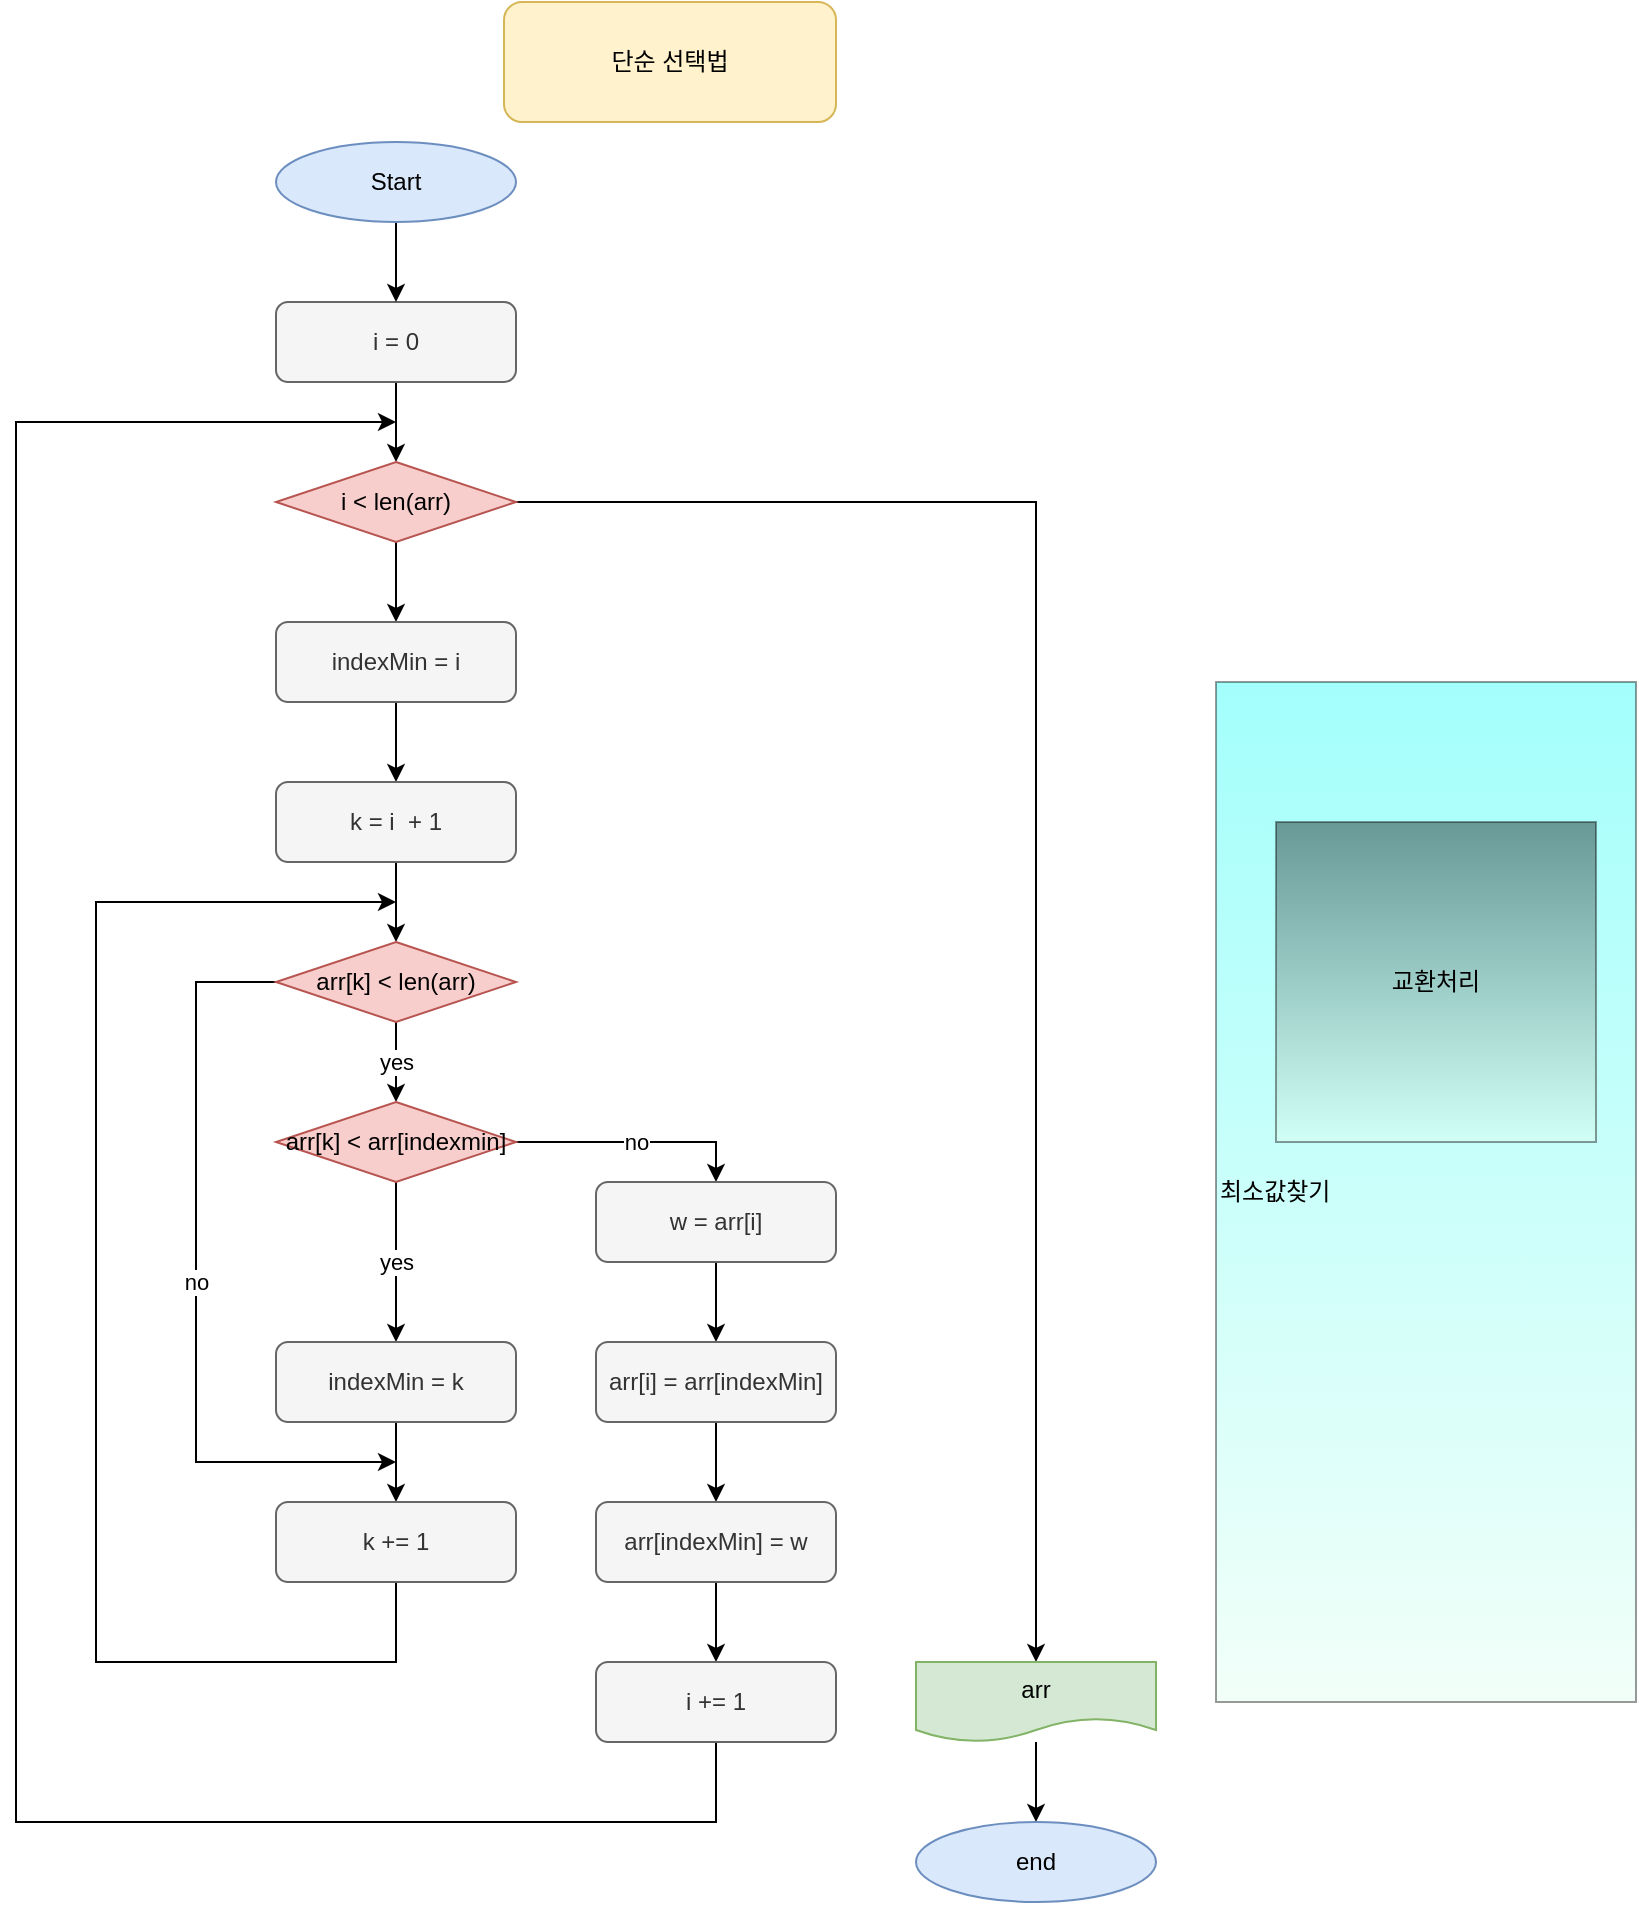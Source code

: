 <mxfile version="16.5.6" type="device"><diagram id="E3crA2sd5AW34igaXDqi" name="Page-1"><mxGraphModel dx="1038" dy="528" grid="1" gridSize="10" guides="1" tooltips="1" connect="1" arrows="1" fold="1" page="1" pageScale="1" pageWidth="827" pageHeight="1169" math="0" shadow="0"><root><mxCell id="0"/><mxCell id="1" parent="0"/><mxCell id="kuJ7Yinx6QFArf9EImIf-30" value="" style="edgeStyle=orthogonalEdgeStyle;rounded=0;orthogonalLoop=1;jettySize=auto;html=1;" edge="1" parent="1" source="kuJ7Yinx6QFArf9EImIf-10" target="kuJ7Yinx6QFArf9EImIf-19"><mxGeometry relative="1" as="geometry"/></mxCell><mxCell id="kuJ7Yinx6QFArf9EImIf-10" value="i = 0" style="rounded=1;whiteSpace=wrap;html=1;fillColor=#f5f5f5;fontColor=#333333;strokeColor=#666666;" vertex="1" parent="1"><mxGeometry x="240" y="160" width="120" height="40" as="geometry"/></mxCell><mxCell id="kuJ7Yinx6QFArf9EImIf-11" value="" style="edgeStyle=orthogonalEdgeStyle;rounded=0;orthogonalLoop=1;jettySize=auto;html=1;" edge="1" parent="1" source="kuJ7Yinx6QFArf9EImIf-12" target="kuJ7Yinx6QFArf9EImIf-10"><mxGeometry relative="1" as="geometry"/></mxCell><mxCell id="kuJ7Yinx6QFArf9EImIf-12" value="Start" style="ellipse;whiteSpace=wrap;html=1;fillColor=#dae8fc;strokeColor=#6c8ebf;" vertex="1" parent="1"><mxGeometry x="240" y="80" width="120" height="40" as="geometry"/></mxCell><mxCell id="kuJ7Yinx6QFArf9EImIf-13" value="단순 선택법" style="rounded=1;whiteSpace=wrap;html=1;fillColor=#fff2cc;strokeColor=#d6b656;" vertex="1" parent="1"><mxGeometry x="354" y="10" width="166" height="60" as="geometry"/></mxCell><mxCell id="kuJ7Yinx6QFArf9EImIf-18" value="최소값찾기" style="rounded=0;whiteSpace=wrap;html=1;fillColor=#19FFF7;gradientColor=#DFFFEF;opacity=40;align=left;" vertex="1" parent="1"><mxGeometry x="710" y="350" width="210" height="510" as="geometry"/></mxCell><mxCell id="kuJ7Yinx6QFArf9EImIf-31" value="" style="edgeStyle=orthogonalEdgeStyle;rounded=0;orthogonalLoop=1;jettySize=auto;html=1;" edge="1" parent="1" source="kuJ7Yinx6QFArf9EImIf-19" target="kuJ7Yinx6QFArf9EImIf-21"><mxGeometry relative="1" as="geometry"/></mxCell><mxCell id="kuJ7Yinx6QFArf9EImIf-59" style="edgeStyle=orthogonalEdgeStyle;rounded=0;orthogonalLoop=1;jettySize=auto;html=1;exitX=1;exitY=0.5;exitDx=0;exitDy=0;entryX=0.5;entryY=0;entryDx=0;entryDy=0;" edge="1" parent="1" source="kuJ7Yinx6QFArf9EImIf-19" target="kuJ7Yinx6QFArf9EImIf-39"><mxGeometry relative="1" as="geometry"/></mxCell><mxCell id="kuJ7Yinx6QFArf9EImIf-19" value="i &amp;lt; len(arr)" style="rhombus;whiteSpace=wrap;html=1;fillColor=#f8cecc;strokeColor=#b85450;" vertex="1" parent="1"><mxGeometry x="240" y="240" width="120" height="40" as="geometry"/></mxCell><mxCell id="kuJ7Yinx6QFArf9EImIf-20" value="교환처리" style="rounded=0;whiteSpace=wrap;html=1;fillColor=#dffef;gradientColor=#DFFFEF;opacity=40;" vertex="1" parent="1"><mxGeometry x="740" y="420" width="160" height="160" as="geometry"/></mxCell><mxCell id="kuJ7Yinx6QFArf9EImIf-32" value="" style="edgeStyle=orthogonalEdgeStyle;rounded=0;orthogonalLoop=1;jettySize=auto;html=1;" edge="1" parent="1" source="kuJ7Yinx6QFArf9EImIf-21" target="kuJ7Yinx6QFArf9EImIf-23"><mxGeometry relative="1" as="geometry"/></mxCell><mxCell id="kuJ7Yinx6QFArf9EImIf-21" value="indexMin = i" style="rounded=1;whiteSpace=wrap;html=1;fillColor=#f5f5f5;fontColor=#333333;strokeColor=#666666;" vertex="1" parent="1"><mxGeometry x="240" y="320" width="120" height="40" as="geometry"/></mxCell><mxCell id="kuJ7Yinx6QFArf9EImIf-33" value="" style="edgeStyle=orthogonalEdgeStyle;rounded=0;orthogonalLoop=1;jettySize=auto;html=1;" edge="1" parent="1" source="kuJ7Yinx6QFArf9EImIf-23" target="kuJ7Yinx6QFArf9EImIf-24"><mxGeometry relative="1" as="geometry"/></mxCell><mxCell id="kuJ7Yinx6QFArf9EImIf-23" value="k = i&amp;nbsp; + 1" style="rounded=1;whiteSpace=wrap;html=1;fillColor=#f5f5f5;fontColor=#333333;strokeColor=#666666;" vertex="1" parent="1"><mxGeometry x="240" y="400" width="120" height="40" as="geometry"/></mxCell><mxCell id="kuJ7Yinx6QFArf9EImIf-34" value="yes" style="edgeStyle=orthogonalEdgeStyle;rounded=0;orthogonalLoop=1;jettySize=auto;html=1;" edge="1" parent="1" source="kuJ7Yinx6QFArf9EImIf-24" target="kuJ7Yinx6QFArf9EImIf-26"><mxGeometry relative="1" as="geometry"/></mxCell><mxCell id="kuJ7Yinx6QFArf9EImIf-60" value="no" style="edgeStyle=orthogonalEdgeStyle;rounded=0;orthogonalLoop=1;jettySize=auto;html=1;exitX=0;exitY=0.5;exitDx=0;exitDy=0;" edge="1" parent="1" source="kuJ7Yinx6QFArf9EImIf-24"><mxGeometry relative="1" as="geometry"><mxPoint x="300" y="740" as="targetPoint"/><Array as="points"><mxPoint x="200" y="500"/><mxPoint x="200" y="740"/></Array></mxGeometry></mxCell><mxCell id="kuJ7Yinx6QFArf9EImIf-24" value="arr[k] &amp;lt; len(arr)" style="rhombus;whiteSpace=wrap;html=1;fillColor=#f8cecc;strokeColor=#b85450;" vertex="1" parent="1"><mxGeometry x="240" y="480" width="120" height="40" as="geometry"/></mxCell><mxCell id="kuJ7Yinx6QFArf9EImIf-35" value="yes" style="edgeStyle=orthogonalEdgeStyle;rounded=0;orthogonalLoop=1;jettySize=auto;html=1;entryX=0.5;entryY=0;entryDx=0;entryDy=0;exitX=0.5;exitY=1;exitDx=0;exitDy=0;" edge="1" parent="1" source="kuJ7Yinx6QFArf9EImIf-26" target="kuJ7Yinx6QFArf9EImIf-27"><mxGeometry relative="1" as="geometry"><Array as="points"><mxPoint x="300" y="630"/><mxPoint x="300" y="630"/></Array></mxGeometry></mxCell><mxCell id="kuJ7Yinx6QFArf9EImIf-61" value="no" style="edgeStyle=orthogonalEdgeStyle;rounded=0;orthogonalLoop=1;jettySize=auto;html=1;exitX=1;exitY=0.5;exitDx=0;exitDy=0;entryX=0.5;entryY=0;entryDx=0;entryDy=0;" edge="1" parent="1" source="kuJ7Yinx6QFArf9EImIf-26" target="kuJ7Yinx6QFArf9EImIf-43"><mxGeometry relative="1" as="geometry"/></mxCell><mxCell id="kuJ7Yinx6QFArf9EImIf-26" value="arr[k] &amp;lt; arr[indexmin]" style="rhombus;whiteSpace=wrap;html=1;fillColor=#f8cecc;strokeColor=#b85450;" vertex="1" parent="1"><mxGeometry x="240" y="560" width="120" height="40" as="geometry"/></mxCell><mxCell id="kuJ7Yinx6QFArf9EImIf-36" value="" style="edgeStyle=orthogonalEdgeStyle;rounded=0;orthogonalLoop=1;jettySize=auto;html=1;" edge="1" parent="1" source="kuJ7Yinx6QFArf9EImIf-27" target="kuJ7Yinx6QFArf9EImIf-29"><mxGeometry relative="1" as="geometry"/></mxCell><mxCell id="kuJ7Yinx6QFArf9EImIf-27" value="indexMin = k" style="rounded=1;whiteSpace=wrap;html=1;fillColor=#f5f5f5;fontColor=#333333;strokeColor=#666666;" vertex="1" parent="1"><mxGeometry x="240" y="680" width="120" height="40" as="geometry"/></mxCell><mxCell id="kuJ7Yinx6QFArf9EImIf-38" style="edgeStyle=orthogonalEdgeStyle;rounded=0;orthogonalLoop=1;jettySize=auto;html=1;exitX=0.5;exitY=1;exitDx=0;exitDy=0;" edge="1" parent="1" source="kuJ7Yinx6QFArf9EImIf-29"><mxGeometry relative="1" as="geometry"><mxPoint x="300" y="460" as="targetPoint"/><Array as="points"><mxPoint x="300" y="840"/><mxPoint x="150" y="840"/><mxPoint x="150" y="460"/></Array></mxGeometry></mxCell><mxCell id="kuJ7Yinx6QFArf9EImIf-29" value="k += 1" style="rounded=1;whiteSpace=wrap;html=1;fillColor=#f5f5f5;fontColor=#333333;strokeColor=#666666;" vertex="1" parent="1"><mxGeometry x="240" y="760" width="120" height="40" as="geometry"/></mxCell><mxCell id="kuJ7Yinx6QFArf9EImIf-58" value="" style="edgeStyle=orthogonalEdgeStyle;rounded=0;orthogonalLoop=1;jettySize=auto;html=1;" edge="1" parent="1" source="kuJ7Yinx6QFArf9EImIf-39" target="kuJ7Yinx6QFArf9EImIf-40"><mxGeometry relative="1" as="geometry"/></mxCell><mxCell id="kuJ7Yinx6QFArf9EImIf-39" value="arr" style="shape=document;whiteSpace=wrap;html=1;boundedLbl=1;fillColor=#d5e8d4;strokeColor=#82b366;" vertex="1" parent="1"><mxGeometry x="560" y="840" width="120" height="40" as="geometry"/></mxCell><mxCell id="kuJ7Yinx6QFArf9EImIf-40" value="end" style="ellipse;whiteSpace=wrap;html=1;fillColor=#dae8fc;strokeColor=#6c8ebf;" vertex="1" parent="1"><mxGeometry x="560" y="920" width="120" height="40" as="geometry"/></mxCell><mxCell id="kuJ7Yinx6QFArf9EImIf-49" value="" style="edgeStyle=orthogonalEdgeStyle;rounded=0;orthogonalLoop=1;jettySize=auto;html=1;" edge="1" parent="1" source="kuJ7Yinx6QFArf9EImIf-43" target="kuJ7Yinx6QFArf9EImIf-44"><mxGeometry relative="1" as="geometry"/></mxCell><mxCell id="kuJ7Yinx6QFArf9EImIf-43" value="w = arr[i]" style="rounded=1;whiteSpace=wrap;html=1;fillColor=#f5f5f5;fontColor=#333333;strokeColor=#666666;" vertex="1" parent="1"><mxGeometry x="400" y="600" width="120" height="40" as="geometry"/></mxCell><mxCell id="kuJ7Yinx6QFArf9EImIf-50" value="" style="edgeStyle=orthogonalEdgeStyle;rounded=0;orthogonalLoop=1;jettySize=auto;html=1;" edge="1" parent="1" source="kuJ7Yinx6QFArf9EImIf-44" target="kuJ7Yinx6QFArf9EImIf-45"><mxGeometry relative="1" as="geometry"/></mxCell><mxCell id="kuJ7Yinx6QFArf9EImIf-44" value="arr[i] = arr[indexMin]" style="rounded=1;whiteSpace=wrap;html=1;fillColor=#f5f5f5;fontColor=#333333;strokeColor=#666666;" vertex="1" parent="1"><mxGeometry x="400" y="680" width="120" height="40" as="geometry"/></mxCell><mxCell id="kuJ7Yinx6QFArf9EImIf-51" value="" style="edgeStyle=orthogonalEdgeStyle;rounded=0;orthogonalLoop=1;jettySize=auto;html=1;" edge="1" parent="1" source="kuJ7Yinx6QFArf9EImIf-45" target="kuJ7Yinx6QFArf9EImIf-46"><mxGeometry relative="1" as="geometry"/></mxCell><mxCell id="kuJ7Yinx6QFArf9EImIf-45" value="arr[indexMin] = w" style="rounded=1;whiteSpace=wrap;html=1;fillColor=#f5f5f5;fontColor=#333333;strokeColor=#666666;" vertex="1" parent="1"><mxGeometry x="400" y="760" width="120" height="40" as="geometry"/></mxCell><mxCell id="kuJ7Yinx6QFArf9EImIf-52" style="edgeStyle=orthogonalEdgeStyle;rounded=0;orthogonalLoop=1;jettySize=auto;html=1;exitX=0.5;exitY=1;exitDx=0;exitDy=0;" edge="1" parent="1" source="kuJ7Yinx6QFArf9EImIf-46"><mxGeometry relative="1" as="geometry"><mxPoint x="300" y="220" as="targetPoint"/><Array as="points"><mxPoint x="460" y="920"/><mxPoint x="110" y="920"/><mxPoint x="110" y="220"/></Array></mxGeometry></mxCell><mxCell id="kuJ7Yinx6QFArf9EImIf-46" value="i += 1" style="rounded=1;whiteSpace=wrap;html=1;fillColor=#f5f5f5;fontColor=#333333;strokeColor=#666666;" vertex="1" parent="1"><mxGeometry x="400" y="840" width="120" height="40" as="geometry"/></mxCell></root></mxGraphModel></diagram></mxfile>